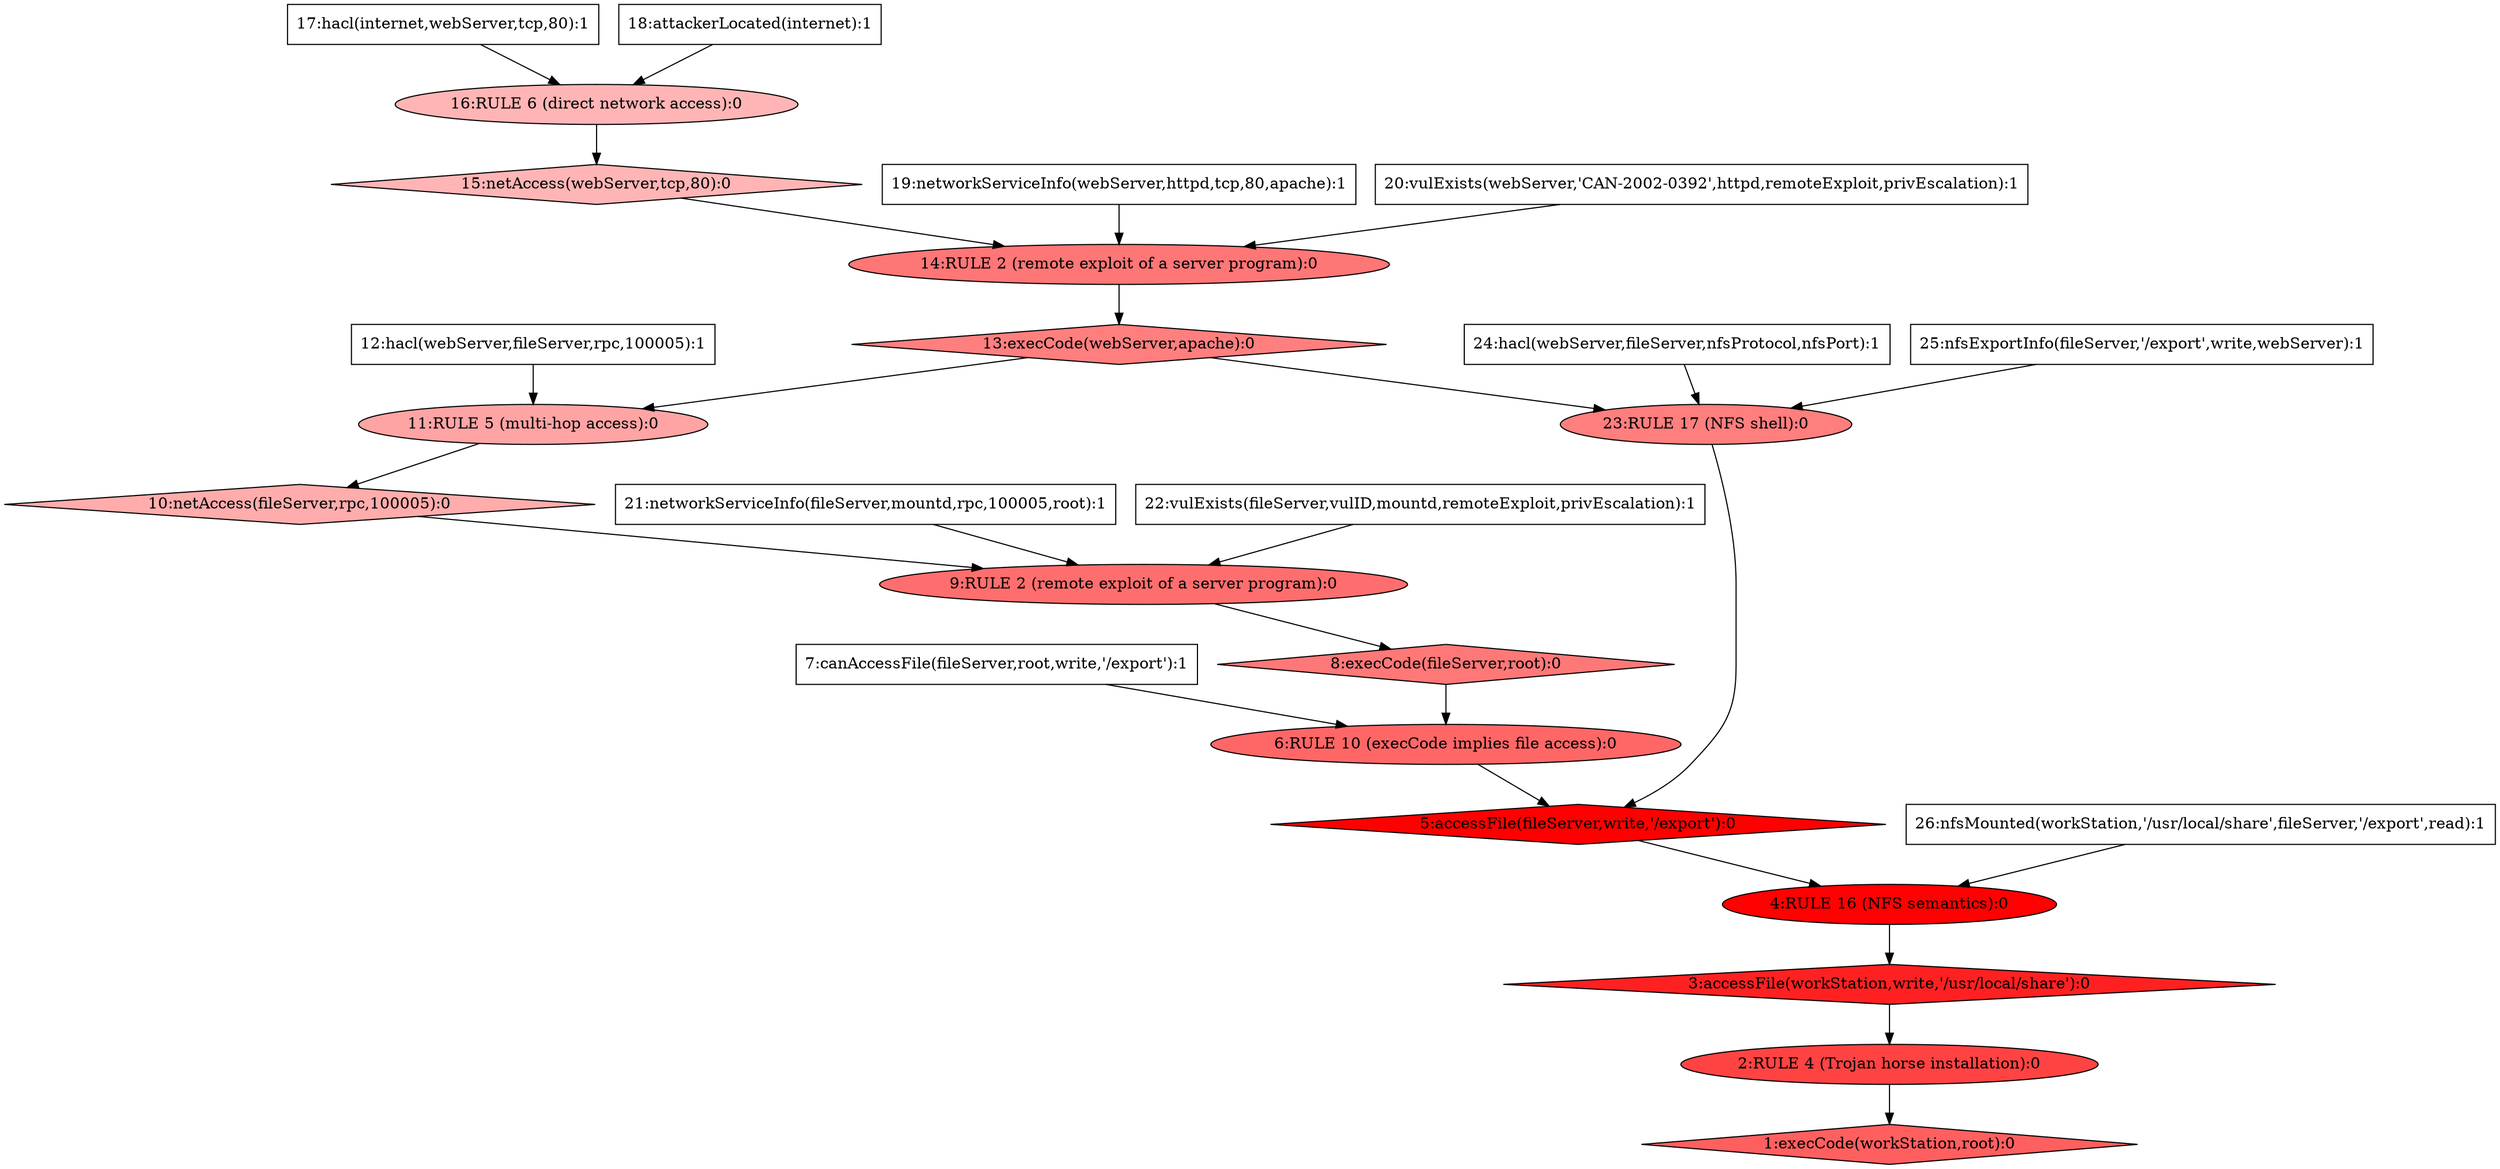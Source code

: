 digraph attack_graph_kuehlmann {
1 [fillcolor="0 0.627 1", label="1:execCode(workStation,root):0", shape=diamond, style=filled];
2 [fillcolor="0 0.738 1", label="2:RULE 4 (Trojan horse installation):0", shape=ellipse, style=filled];
3 [fillcolor="0 0.868 1", label="3:accessFile(workStation,write,'/usr/local/share'):0", shape=diamond, style=filled];
4 [fillcolor="0 0.996 1", label="4:RULE 16 (NFS semantics):0", shape=ellipse, style=filled];
5 [fillcolor="0 1.0 1", label="5:accessFile(fileServer,write,'/export'):0", shape=diamond, style=filled];
6 [fillcolor="0 0.594 1", label="6:RULE 10 (execCode implies file access):0", shape=ellipse, style=filled];
7 [fillcolor="0 0.0 1", label="7:canAccessFile(fileServer,root,write,'/export'):1", shape=box, style=filled];
8 [fillcolor="0 0.528 1", label="8:execCode(fileServer,root):0", shape=diamond, style=filled];
9 [fillcolor="0 0.57 1", label="9:RULE 2 (remote exploit of a server program):0", shape=ellipse, style=filled];
10 [fillcolor="0 0.327 1", label="10:netAccess(fileServer,rpc,100005):0", shape=diamond, style=filled];
11 [fillcolor="0 0.359 1", label="11:RULE 5 (multi-hop access):0", shape=ellipse, style=filled];
12 [fillcolor="0 0.0 1", label="12:hacl(webServer,fileServer,rpc,100005):1", shape=box, style=filled];
13 [fillcolor="0 0.502 1", label="13:execCode(webServer,apache):0", shape=diamond, style=filled];
14 [fillcolor="0 0.539 1", label="14:RULE 2 (remote exploit of a server program):0", shape=ellipse, style=filled];
15 [fillcolor="0 0.291 1", label="15:netAccess(webServer,tcp,80):0", shape=diamond, style=filled];
16 [fillcolor="0 0.291 1", label="16:RULE 6 (direct network access):0", shape=ellipse, style=filled];
17 [fillcolor="0 0.0 1", label="17:hacl(internet,webServer,tcp,80):1", shape=box, style=filled];
18 [fillcolor="0 0.0 1", label="18:attackerLocated(internet):1", shape=box, style=filled];
19 [fillcolor="0 0.0 1", label="19:networkServiceInfo(webServer,httpd,tcp,80,apache):1", shape=box, style=filled];
20 [fillcolor="0 0.0 1", label="20:vulExists(webServer,'CAN-2002-0392',httpd,remoteExploit,privEscalation):1", shape=box, style=filled];
21 [fillcolor="0 0.0 1", label="21:networkServiceInfo(fileServer,mountd,rpc,100005,root):1", shape=box, style=filled];
22 [fillcolor="0 0.0 1", label="22:vulExists(fileServer,vulID,mountd,remoteExploit,privEscalation):1", shape=box, style=filled];
23 [fillcolor="0 0.505 1", label="23:RULE 17 (NFS shell):0", shape=ellipse, style=filled];
24 [fillcolor="0 0.0 1", label="24:hacl(webServer,fileServer,nfsProtocol,nfsPort):1", shape=box, style=filled];
25 [fillcolor="0 0.0 1", label="25:nfsExportInfo(fileServer,'/export',write,webServer):1", shape=box, style=filled];
26 [fillcolor="0 0.0 1", label="26:nfsMounted(workStation,'/usr/local/share',fileServer,'/export',read):1", shape=box, style=filled];
2 -> 1;
3 -> 2;
4 -> 3;
5 -> 4;
6 -> 5;
7 -> 6;
8 -> 6;
9 -> 8;
10 -> 9;
11 -> 10;
12 -> 11;
13 -> 11;
13 -> 23;
14 -> 13;
15 -> 14;
16 -> 15;
17 -> 16;
18 -> 16;
19 -> 14;
20 -> 14;
21 -> 9;
22 -> 9;
23 -> 5;
24 -> 23;
25 -> 23;
26 -> 4;
}
